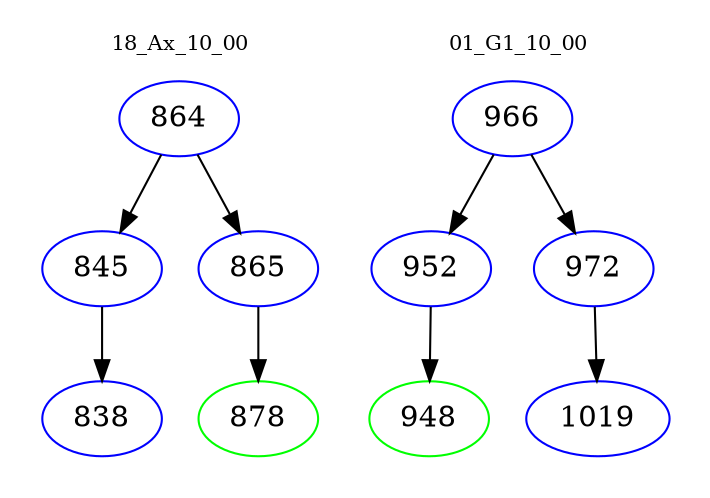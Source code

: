 digraph{
subgraph cluster_0 {
color = white
label = "18_Ax_10_00";
fontsize=10;
T0_864 [label="864", color="blue"]
T0_864 -> T0_845 [color="black"]
T0_845 [label="845", color="blue"]
T0_845 -> T0_838 [color="black"]
T0_838 [label="838", color="blue"]
T0_864 -> T0_865 [color="black"]
T0_865 [label="865", color="blue"]
T0_865 -> T0_878 [color="black"]
T0_878 [label="878", color="green"]
}
subgraph cluster_1 {
color = white
label = "01_G1_10_00";
fontsize=10;
T1_966 [label="966", color="blue"]
T1_966 -> T1_952 [color="black"]
T1_952 [label="952", color="blue"]
T1_952 -> T1_948 [color="black"]
T1_948 [label="948", color="green"]
T1_966 -> T1_972 [color="black"]
T1_972 [label="972", color="blue"]
T1_972 -> T1_1019 [color="black"]
T1_1019 [label="1019", color="blue"]
}
}
